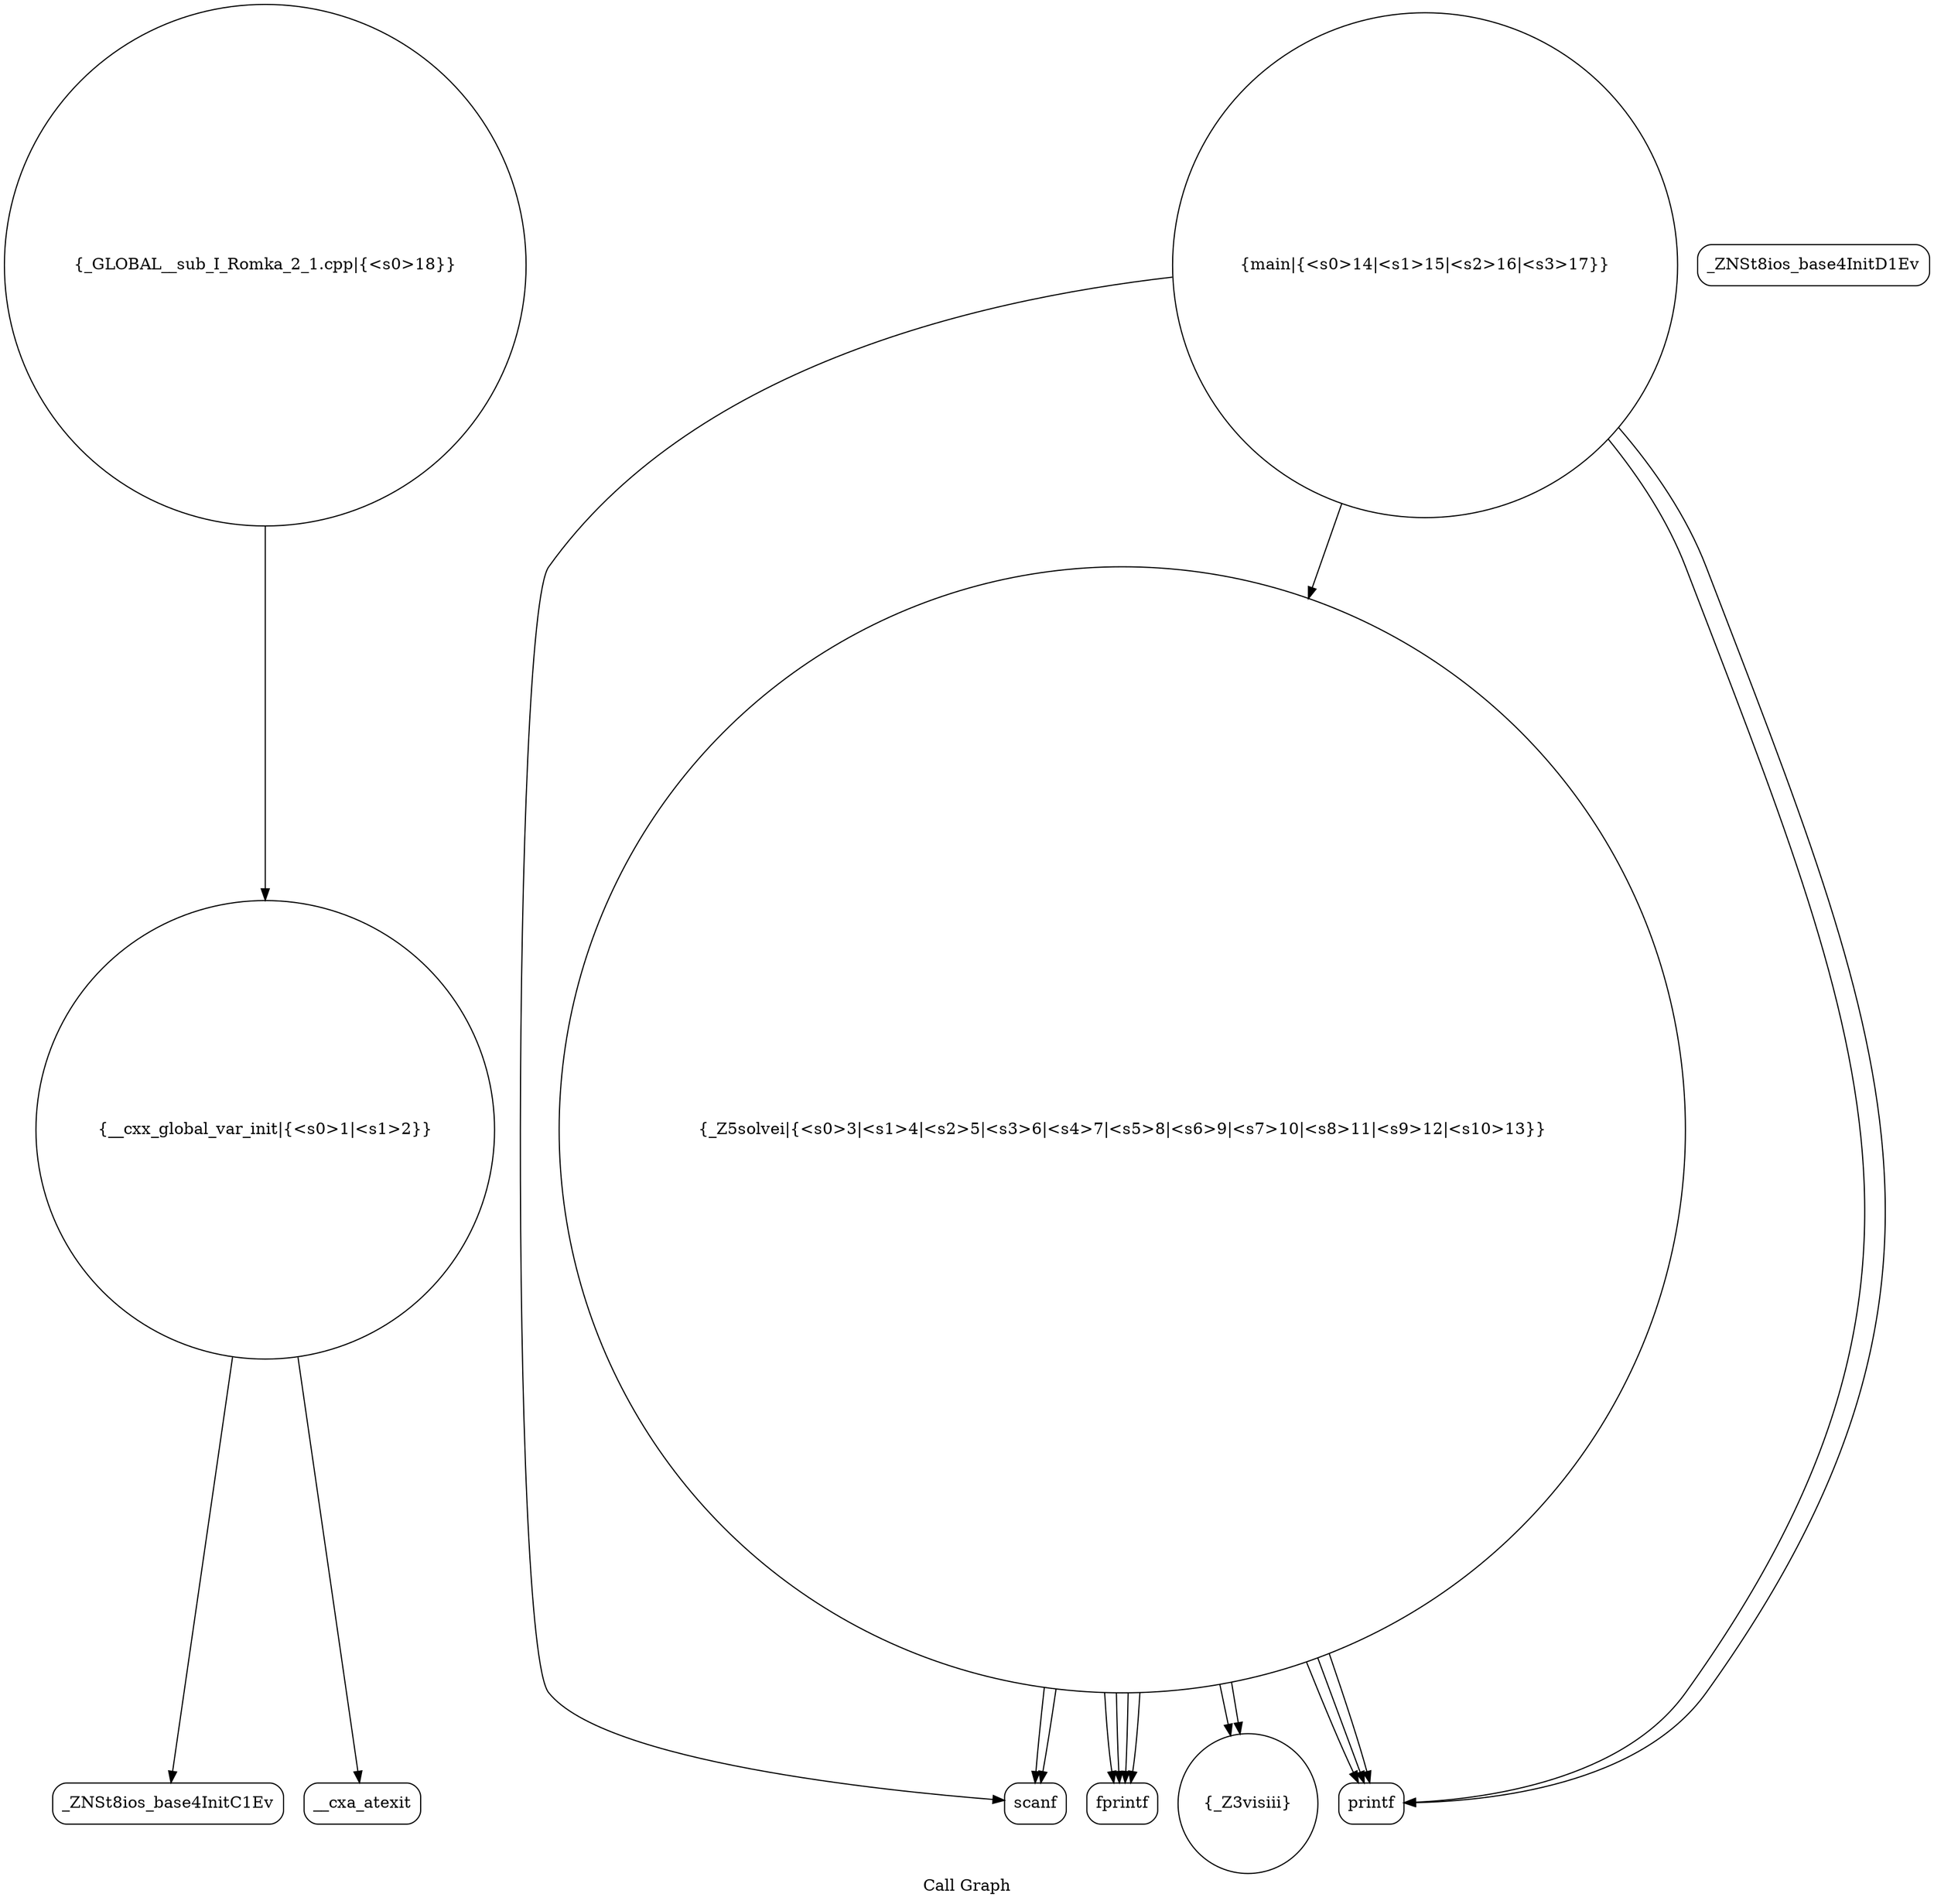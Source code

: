 digraph "Call Graph" {
	label="Call Graph";

	Node0x55bc0a52d990 [shape=record,shape=circle,label="{__cxx_global_var_init|{<s0>1|<s1>2}}"];
	Node0x55bc0a52d990:s0 -> Node0x55bc0a52de20[color=black];
	Node0x55bc0a52d990:s1 -> Node0x55bc0a52df20[color=black];
	Node0x55bc0a52e120 [shape=record,shape=Mrecord,label="{fprintf}"];
	Node0x55bc0a52dea0 [shape=record,shape=Mrecord,label="{_ZNSt8ios_base4InitD1Ev}"];
	Node0x55bc0a52e220 [shape=record,shape=circle,label="{main|{<s0>14|<s1>15|<s2>16|<s3>17}}"];
	Node0x55bc0a52e220:s0 -> Node0x55bc0a52e0a0[color=black];
	Node0x55bc0a52e220:s1 -> Node0x55bc0a52e1a0[color=black];
	Node0x55bc0a52e220:s2 -> Node0x55bc0a52e020[color=black];
	Node0x55bc0a52e220:s3 -> Node0x55bc0a52e1a0[color=black];
	Node0x55bc0a52dfa0 [shape=record,shape=circle,label="{_Z3visiii}"];
	Node0x55bc0a52e0a0 [shape=record,shape=Mrecord,label="{scanf}"];
	Node0x55bc0a52de20 [shape=record,shape=Mrecord,label="{_ZNSt8ios_base4InitC1Ev}"];
	Node0x55bc0a52e1a0 [shape=record,shape=Mrecord,label="{printf}"];
	Node0x55bc0a52df20 [shape=record,shape=Mrecord,label="{__cxa_atexit}"];
	Node0x55bc0a52e2a0 [shape=record,shape=circle,label="{_GLOBAL__sub_I_Romka_2_1.cpp|{<s0>18}}"];
	Node0x55bc0a52e2a0:s0 -> Node0x55bc0a52d990[color=black];
	Node0x55bc0a52e020 [shape=record,shape=circle,label="{_Z5solvei|{<s0>3|<s1>4|<s2>5|<s3>6|<s4>7|<s5>8|<s6>9|<s7>10|<s8>11|<s9>12|<s10>13}}"];
	Node0x55bc0a52e020:s0 -> Node0x55bc0a52e0a0[color=black];
	Node0x55bc0a52e020:s1 -> Node0x55bc0a52e0a0[color=black];
	Node0x55bc0a52e020:s2 -> Node0x55bc0a52e120[color=black];
	Node0x55bc0a52e020:s3 -> Node0x55bc0a52dfa0[color=black];
	Node0x55bc0a52e020:s4 -> Node0x55bc0a52dfa0[color=black];
	Node0x55bc0a52e020:s5 -> Node0x55bc0a52e120[color=black];
	Node0x55bc0a52e020:s6 -> Node0x55bc0a52e120[color=black];
	Node0x55bc0a52e020:s7 -> Node0x55bc0a52e1a0[color=black];
	Node0x55bc0a52e020:s8 -> Node0x55bc0a52e1a0[color=black];
	Node0x55bc0a52e020:s9 -> Node0x55bc0a52e1a0[color=black];
	Node0x55bc0a52e020:s10 -> Node0x55bc0a52e120[color=black];
}
